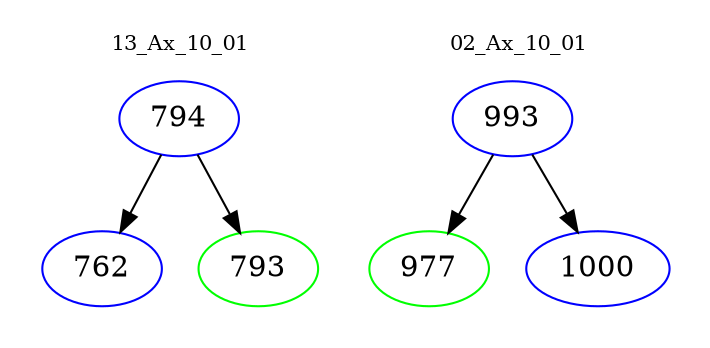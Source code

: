 digraph{
subgraph cluster_0 {
color = white
label = "13_Ax_10_01";
fontsize=10;
T0_794 [label="794", color="blue"]
T0_794 -> T0_762 [color="black"]
T0_762 [label="762", color="blue"]
T0_794 -> T0_793 [color="black"]
T0_793 [label="793", color="green"]
}
subgraph cluster_1 {
color = white
label = "02_Ax_10_01";
fontsize=10;
T1_993 [label="993", color="blue"]
T1_993 -> T1_977 [color="black"]
T1_977 [label="977", color="green"]
T1_993 -> T1_1000 [color="black"]
T1_1000 [label="1000", color="blue"]
}
}
